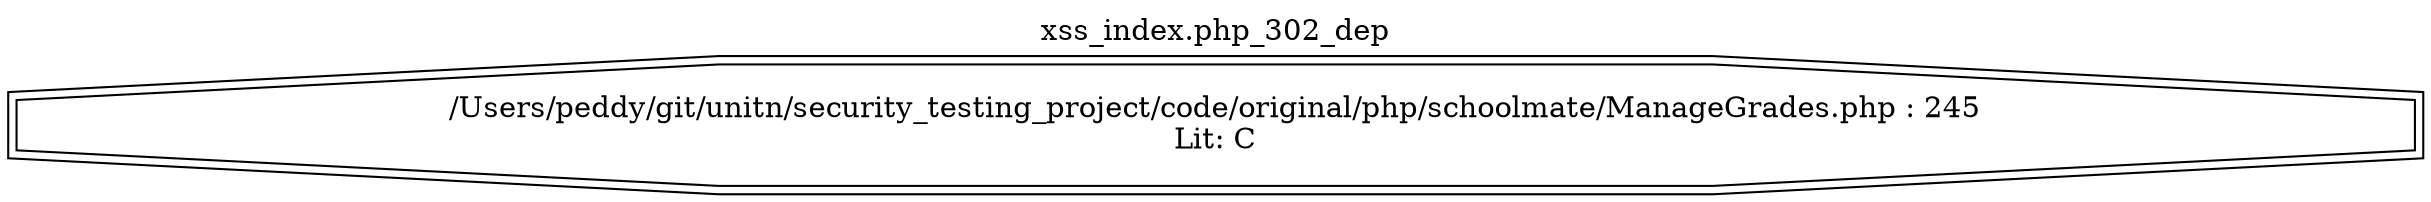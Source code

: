 digraph cfg {
  label="xss_index.php_302_dep";
  labelloc=t;
  n1 [shape=doubleoctagon, label="/Users/peddy/git/unitn/security_testing_project/code/original/php/schoolmate/ManageGrades.php : 245\nLit: C\n"];
}
